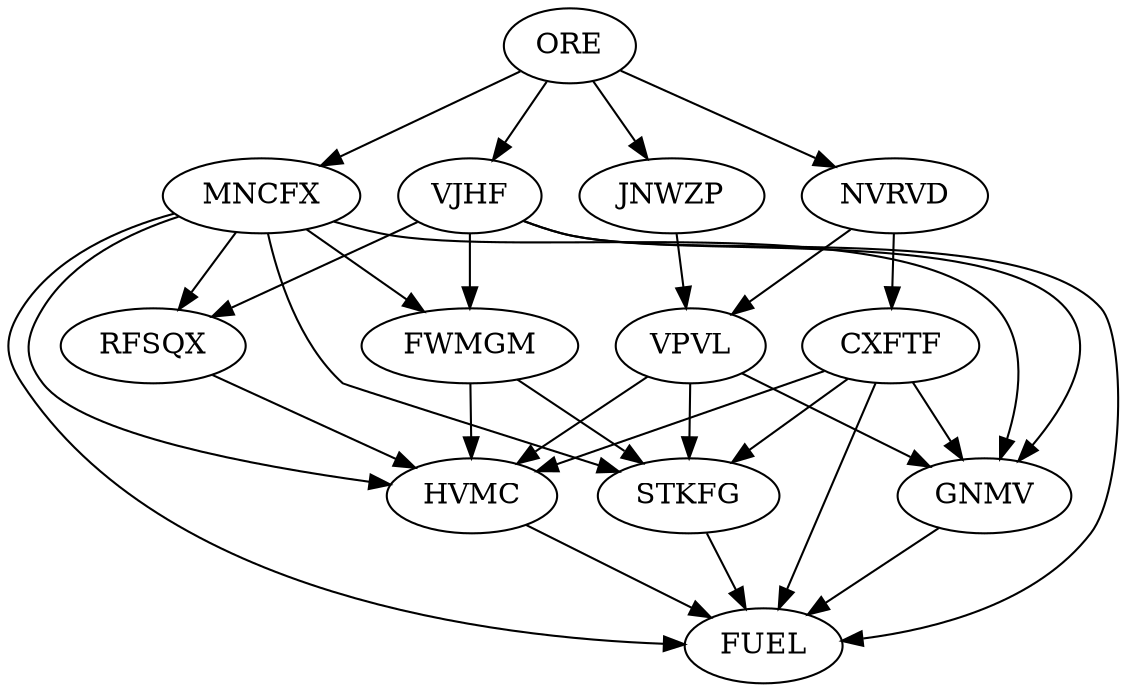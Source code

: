 digraph day_14 {
	VPVL -> STKFG;
	FWMGM -> STKFG;
	CXFTF -> STKFG;
	MNCFX -> STKFG;
	NVRVD -> VPVL;
	JNWZP -> VPVL;
	STKFG -> FUEL;
	MNCFX -> FUEL;
	VJHF -> FUEL;
	HVMC -> FUEL;
	CXFTF -> FUEL;
	GNMV -> FUEL;
	VJHF -> FWMGM;
	MNCFX -> FWMGM;
	ORE -> NVRVD;
	ORE -> JNWZP;
	MNCFX -> HVMC;
	RFSQX -> HVMC;
	FWMGM -> HVMC;
	VPVL -> HVMC;
	CXFTF -> HVMC;
	VJHF -> GNMV;
	MNCFX -> GNMV;
	VPVL -> GNMV;
	CXFTF -> GNMV;
	ORE -> MNCFX;
	NVRVD -> CXFTF;
	VJHF -> RFSQX;
	MNCFX -> RFSQX;
	ORE -> VJHF;
}
